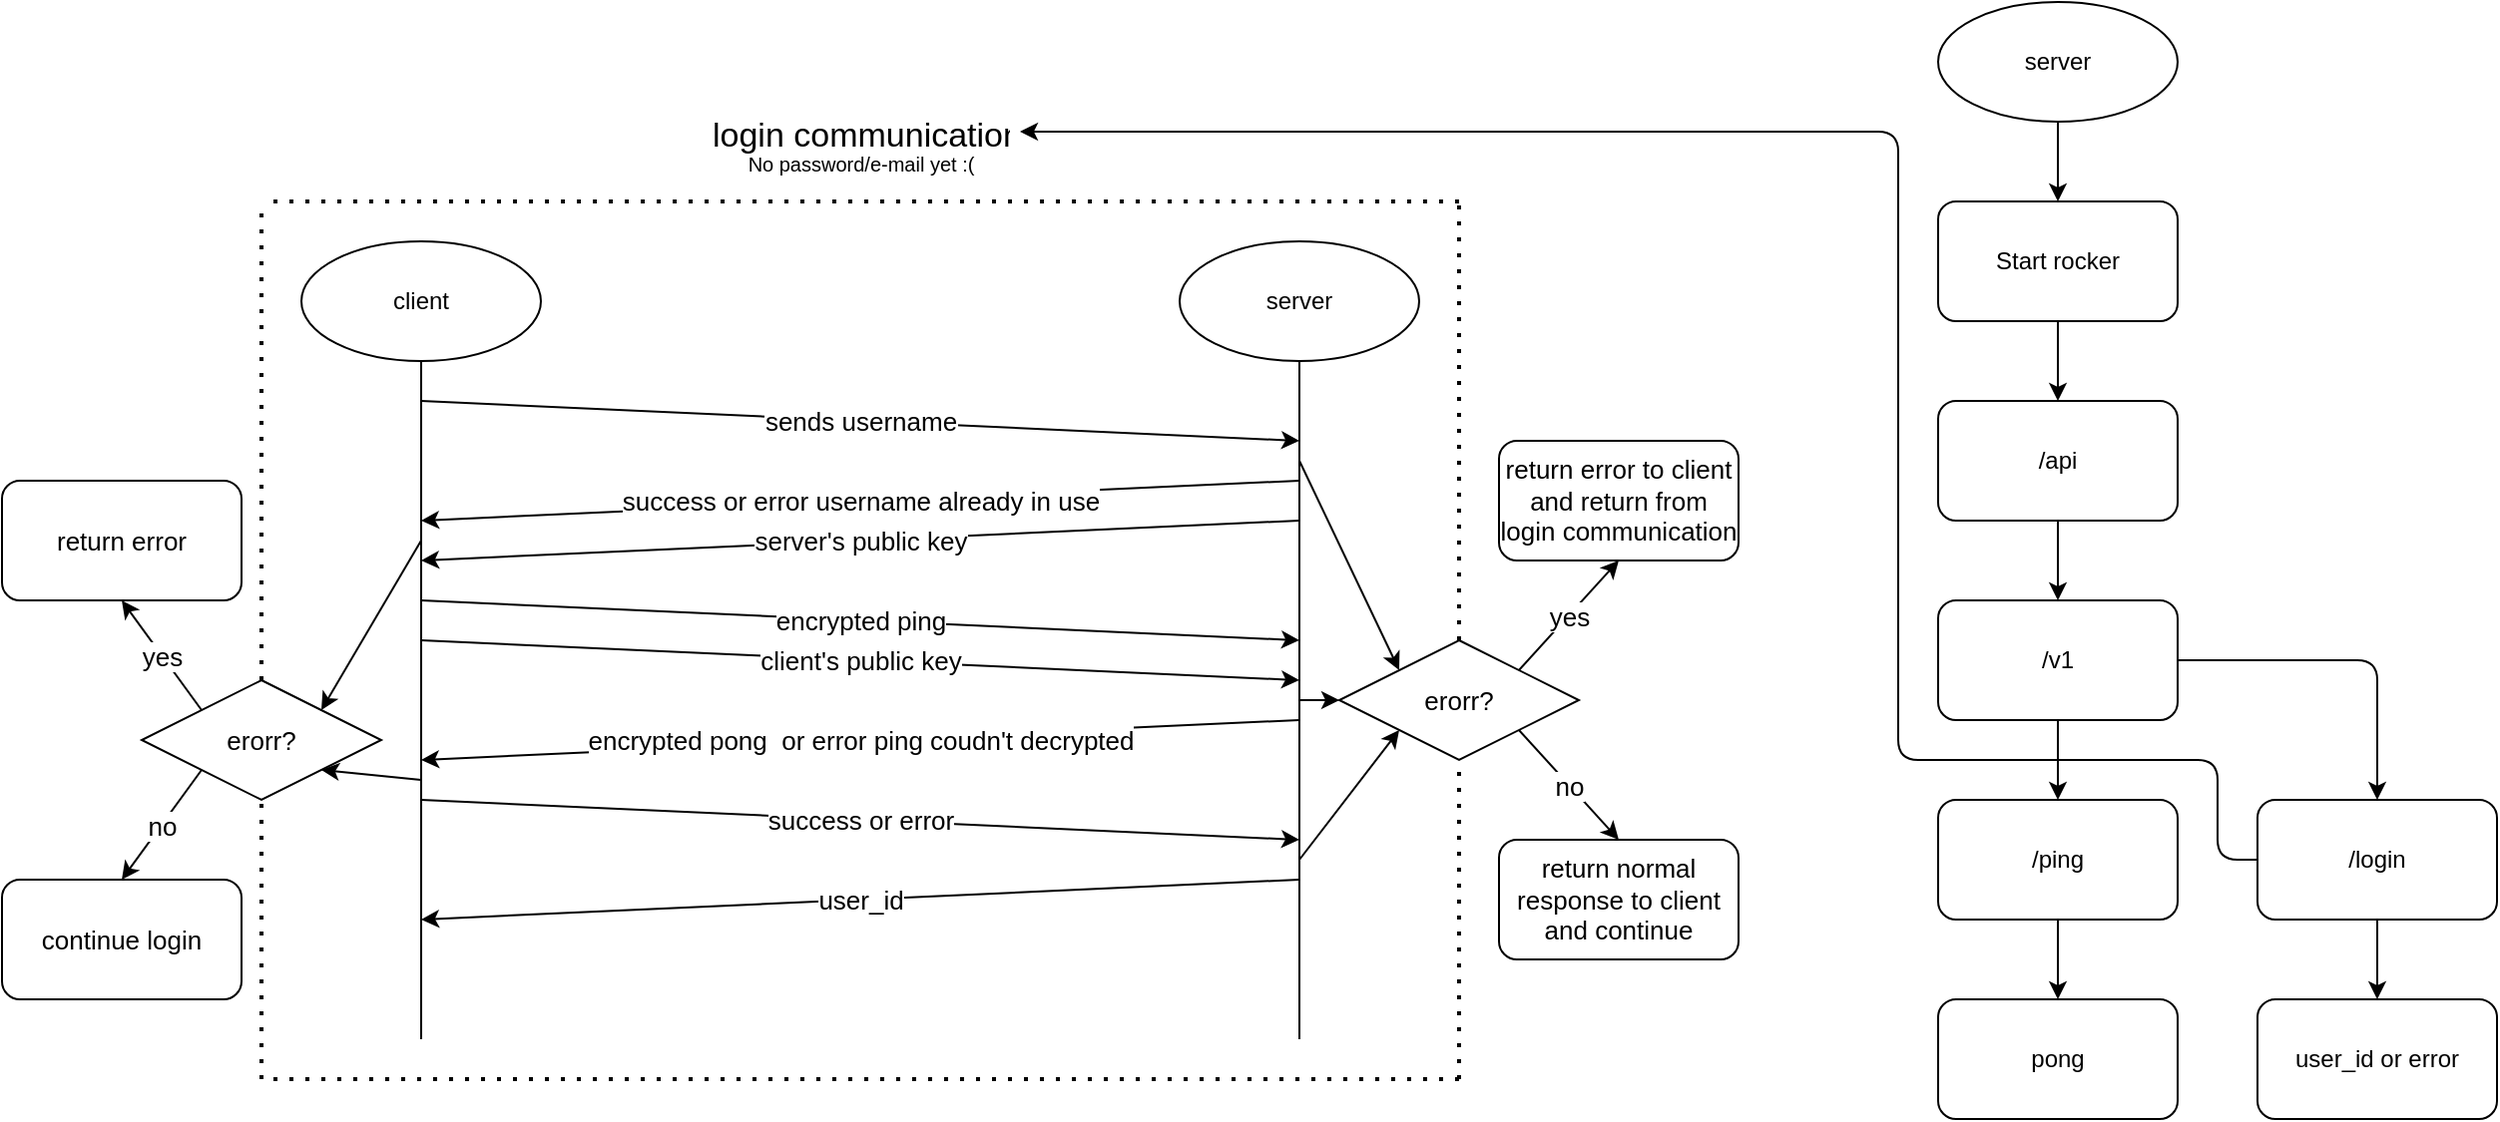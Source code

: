 <mxfile>
    <diagram id="YXGi10wsq4eWNmWisqAm" name="Page-1">
        <mxGraphModel dx="1673" dy="957" grid="1" gridSize="10" guides="1" tooltips="1" connect="1" arrows="1" fold="1" page="1" pageScale="1" pageWidth="2339" pageHeight="3300" background="none" math="0" shadow="0">
            <root>
                <mxCell id="0"/>
                <mxCell id="1" parent="0"/>
                <mxCell id="13" value="" style="endArrow=classic;html=1;entryX=0.5;entryY=0;entryDx=0;entryDy=0;exitX=0.5;exitY=1;exitDx=0;exitDy=0;" parent="1" edge="1">
                    <mxGeometry width="50" height="50" relative="1" as="geometry">
                        <mxPoint x="1070.0" y="100" as="sourcePoint"/>
                        <mxPoint x="1070.0" y="140" as="targetPoint"/>
                    </mxGeometry>
                </mxCell>
                <mxCell id="21" value="server" style="ellipse;whiteSpace=wrap;html=1;" parent="1" vertex="1">
                    <mxGeometry x="1010" y="40" width="120" height="60" as="geometry"/>
                </mxCell>
                <mxCell id="163" value="" style="edgeStyle=none;html=1;" edge="1" parent="1" source="24" target="162">
                    <mxGeometry relative="1" as="geometry"/>
                </mxCell>
                <mxCell id="24" value="Start rocker" style="rounded=1;whiteSpace=wrap;html=1;" parent="1" vertex="1">
                    <mxGeometry x="1010" y="140" width="120" height="60" as="geometry"/>
                </mxCell>
                <mxCell id="48" value="" style="endArrow=none;dashed=1;html=1;dashPattern=1 3;strokeWidth=2;" parent="1" edge="1">
                    <mxGeometry width="50" height="50" relative="1" as="geometry">
                        <mxPoint x="170" y="580" as="sourcePoint"/>
                        <mxPoint x="170" y="140" as="targetPoint"/>
                    </mxGeometry>
                </mxCell>
                <mxCell id="50" value="" style="endArrow=none;dashed=1;html=1;dashPattern=1 3;strokeWidth=2;" parent="1" edge="1">
                    <mxGeometry width="50" height="50" relative="1" as="geometry">
                        <mxPoint x="770" y="140" as="sourcePoint"/>
                        <mxPoint x="170" y="140" as="targetPoint"/>
                    </mxGeometry>
                </mxCell>
                <mxCell id="51" value="" style="endArrow=none;dashed=1;html=1;dashPattern=1 3;strokeWidth=2;startArrow=none;exitX=0.5;exitY=0;exitDx=0;exitDy=0;" parent="1" source="121" edge="1">
                    <mxGeometry width="50" height="50" relative="1" as="geometry">
                        <mxPoint x="770" y="340" as="sourcePoint"/>
                        <mxPoint x="770" y="140" as="targetPoint"/>
                    </mxGeometry>
                </mxCell>
                <mxCell id="52" value="client" style="ellipse;whiteSpace=wrap;html=1;" parent="1" vertex="1">
                    <mxGeometry x="190" y="160" width="120" height="60" as="geometry"/>
                </mxCell>
                <mxCell id="53" value="server" style="ellipse;whiteSpace=wrap;html=1;" parent="1" vertex="1">
                    <mxGeometry x="630" y="160" width="120" height="60" as="geometry"/>
                </mxCell>
                <mxCell id="55" value="" style="endArrow=none;html=1;entryX=0.5;entryY=1;entryDx=0;entryDy=0;" parent="1" target="52" edge="1">
                    <mxGeometry width="50" height="50" relative="1" as="geometry">
                        <mxPoint x="250" y="560" as="sourcePoint"/>
                        <mxPoint x="400" y="400" as="targetPoint"/>
                    </mxGeometry>
                </mxCell>
                <mxCell id="57" value="" style="endArrow=none;html=1;entryX=0.5;entryY=1;entryDx=0;entryDy=0;" parent="1" target="53" edge="1">
                    <mxGeometry width="50" height="50" relative="1" as="geometry">
                        <mxPoint x="690" y="560" as="sourcePoint"/>
                        <mxPoint x="400" y="400" as="targetPoint"/>
                    </mxGeometry>
                </mxCell>
                <mxCell id="63" value="" style="endArrow=classic;html=1;" parent="1" edge="1">
                    <mxGeometry relative="1" as="geometry">
                        <mxPoint x="250" y="240" as="sourcePoint"/>
                        <mxPoint x="690" y="260" as="targetPoint"/>
                    </mxGeometry>
                </mxCell>
                <mxCell id="64" value="&lt;font style=&quot;font-size: 13px&quot;&gt;sends username&lt;/font&gt;" style="edgeLabel;resizable=0;html=1;align=center;verticalAlign=middle;fontSize=12;" parent="63" connectable="0" vertex="1">
                    <mxGeometry relative="1" as="geometry"/>
                </mxCell>
                <mxCell id="65" value="" style="endArrow=classic;html=1;" parent="1" edge="1">
                    <mxGeometry relative="1" as="geometry">
                        <mxPoint x="690" y="280" as="sourcePoint"/>
                        <mxPoint x="250" y="300" as="targetPoint"/>
                    </mxGeometry>
                </mxCell>
                <mxCell id="66" value="&lt;span style=&quot;font-size: 13px&quot;&gt;success or error username already in use&lt;/span&gt;" style="edgeLabel;resizable=0;html=1;align=center;verticalAlign=middle;fontSize=12;" parent="65" connectable="0" vertex="1">
                    <mxGeometry relative="1" as="geometry"/>
                </mxCell>
                <mxCell id="67" value="login communication" style="text;strokeColor=none;fillColor=none;align=left;verticalAlign=middle;spacingLeft=4;spacingRight=4;overflow=hidden;points=[[0,0.5],[1,0.5]];portConstraint=eastwest;rotatable=0;fontSize=17;" parent="1" vertex="1">
                    <mxGeometry x="390" y="90" width="160" height="30" as="geometry"/>
                </mxCell>
                <mxCell id="68" value="&lt;font style=&quot;font-size: 13px&quot;&gt;client's public key&lt;/font&gt;" style="endArrow=classic;html=1;fontSize=12;" parent="1" edge="1">
                    <mxGeometry relative="1" as="geometry">
                        <mxPoint x="250" y="360" as="sourcePoint"/>
                        <mxPoint x="690" y="380" as="targetPoint"/>
                        <Array as="points">
                            <mxPoint x="470" y="370"/>
                        </Array>
                    </mxGeometry>
                </mxCell>
                <mxCell id="73" value="" style="endArrow=classic;html=1;fontSize=12;" parent="1" edge="1">
                    <mxGeometry relative="1" as="geometry">
                        <mxPoint x="250" y="340" as="sourcePoint"/>
                        <mxPoint x="690" y="360" as="targetPoint"/>
                    </mxGeometry>
                </mxCell>
                <mxCell id="74" value="&lt;font style=&quot;font-size: 13px&quot;&gt;encrypted ping&lt;/font&gt;" style="edgeLabel;resizable=0;html=1;align=center;verticalAlign=middle;fontSize=12;" parent="73" connectable="0" vertex="1">
                    <mxGeometry relative="1" as="geometry"/>
                </mxCell>
                <mxCell id="77" value="" style="endArrow=classic;html=1;fontSize=12;" parent="1" edge="1">
                    <mxGeometry relative="1" as="geometry">
                        <mxPoint x="690" y="480" as="sourcePoint"/>
                        <mxPoint x="250" y="500" as="targetPoint"/>
                    </mxGeometry>
                </mxCell>
                <mxCell id="78" value="&lt;font style=&quot;font-size: 13px&quot;&gt;user_id&lt;/font&gt;" style="edgeLabel;resizable=0;html=1;align=center;verticalAlign=middle;fontSize=12;" parent="77" connectable="0" vertex="1">
                    <mxGeometry relative="1" as="geometry"/>
                </mxCell>
                <mxCell id="84" value="" style="endArrow=classic;html=1;fontSize=13;entryX=1;entryY=0.5;entryDx=0;entryDy=0;exitX=0;exitY=0.5;exitDx=0;exitDy=0;" parent="1" target="67" edge="1" source="170">
                    <mxGeometry width="50" height="50" relative="1" as="geometry">
                        <mxPoint x="1150" y="420" as="sourcePoint"/>
                        <mxPoint x="590" y="370" as="targetPoint"/>
                        <Array as="points">
                            <mxPoint x="1150" y="470"/>
                            <mxPoint x="1150" y="420"/>
                            <mxPoint x="990" y="420"/>
                            <mxPoint x="990" y="105"/>
                        </Array>
                    </mxGeometry>
                </mxCell>
                <mxCell id="92" value="" style="endArrow=classic;html=1;fontSize=13;" parent="1" edge="1">
                    <mxGeometry relative="1" as="geometry">
                        <mxPoint x="690" y="400" as="sourcePoint"/>
                        <mxPoint x="250" y="420" as="targetPoint"/>
                    </mxGeometry>
                </mxCell>
                <mxCell id="93" value="encrypted pong&amp;nbsp;&amp;nbsp;or error ping coudn't decrypted" style="edgeLabel;resizable=0;html=1;align=center;verticalAlign=middle;fontSize=13;" parent="92" connectable="0" vertex="1">
                    <mxGeometry relative="1" as="geometry"/>
                </mxCell>
                <mxCell id="94" value="" style="endArrow=classic;html=1;fontSize=13;" parent="1" edge="1">
                    <mxGeometry relative="1" as="geometry">
                        <mxPoint x="690" y="300" as="sourcePoint"/>
                        <mxPoint x="250" y="320" as="targetPoint"/>
                    </mxGeometry>
                </mxCell>
                <mxCell id="95" value="server's public key" style="edgeLabel;resizable=0;html=1;align=center;verticalAlign=middle;fontSize=13;" parent="94" connectable="0" vertex="1">
                    <mxGeometry relative="1" as="geometry"/>
                </mxCell>
                <mxCell id="98" value="erorr?" style="rhombus;whiteSpace=wrap;html=1;fontSize=13;" parent="1" vertex="1">
                    <mxGeometry x="110" y="380" width="120" height="60" as="geometry"/>
                </mxCell>
                <mxCell id="101" value="" style="endArrow=classic;html=1;fontSize=13;exitX=0;exitY=0;exitDx=0;exitDy=0;entryX=0.5;entryY=1;entryDx=0;entryDy=0;" parent="1" source="98" target="108" edge="1">
                    <mxGeometry relative="1" as="geometry">
                        <mxPoint x="-10" y="340" as="sourcePoint"/>
                        <mxPoint x="110" y="320" as="targetPoint"/>
                    </mxGeometry>
                </mxCell>
                <mxCell id="102" value="yes" style="edgeLabel;resizable=0;html=1;align=center;verticalAlign=middle;fontSize=13;" parent="101" connectable="0" vertex="1">
                    <mxGeometry relative="1" as="geometry"/>
                </mxCell>
                <mxCell id="108" value="return error" style="rounded=1;whiteSpace=wrap;html=1;fontSize=13;" parent="1" vertex="1">
                    <mxGeometry x="40" y="280" width="120" height="60" as="geometry"/>
                </mxCell>
                <mxCell id="109" value="continue login" style="rounded=1;whiteSpace=wrap;html=1;fontSize=13;" parent="1" vertex="1">
                    <mxGeometry x="40" y="480" width="120" height="60" as="geometry"/>
                </mxCell>
                <mxCell id="111" value="" style="endArrow=classic;html=1;fontSize=13;exitX=0;exitY=1;exitDx=0;exitDy=0;entryX=0.5;entryY=0;entryDx=0;entryDy=0;" parent="1" source="98" target="109" edge="1">
                    <mxGeometry relative="1" as="geometry">
                        <mxPoint x="-70" y="410" as="sourcePoint"/>
                        <mxPoint x="30" y="410" as="targetPoint"/>
                    </mxGeometry>
                </mxCell>
                <mxCell id="112" value="no" style="edgeLabel;resizable=0;html=1;align=center;verticalAlign=middle;fontSize=13;" parent="111" connectable="0" vertex="1">
                    <mxGeometry relative="1" as="geometry"/>
                </mxCell>
                <mxCell id="120" value="" style="endArrow=none;dashed=1;html=1;dashPattern=1 3;strokeWidth=2;" parent="1" edge="1">
                    <mxGeometry width="50" height="50" relative="1" as="geometry">
                        <mxPoint x="770" y="580" as="sourcePoint"/>
                        <mxPoint x="770" y="400" as="targetPoint"/>
                    </mxGeometry>
                </mxCell>
                <mxCell id="121" value="erorr?" style="rhombus;whiteSpace=wrap;html=1;fontSize=13;" parent="1" vertex="1">
                    <mxGeometry x="710" y="360" width="120" height="60" as="geometry"/>
                </mxCell>
                <mxCell id="122" value="" style="endArrow=classic;html=1;fontSize=13;exitX=1;exitY=0;exitDx=0;exitDy=0;entryX=0.5;entryY=1;entryDx=0;entryDy=0;" parent="1" source="121" target="124" edge="1">
                    <mxGeometry relative="1" as="geometry">
                        <mxPoint x="590" y="300" as="sourcePoint"/>
                        <mxPoint x="710" y="280" as="targetPoint"/>
                    </mxGeometry>
                </mxCell>
                <mxCell id="123" value="yes" style="edgeLabel;resizable=0;html=1;align=center;verticalAlign=middle;fontSize=13;" parent="122" connectable="0" vertex="1">
                    <mxGeometry relative="1" as="geometry"/>
                </mxCell>
                <mxCell id="124" value="return error to client and return from login&amp;nbsp;&lt;span style=&quot;text-align: left&quot;&gt;communication&lt;/span&gt;" style="rounded=1;whiteSpace=wrap;html=1;fontSize=13;" parent="1" vertex="1">
                    <mxGeometry x="790" y="260" width="120" height="60" as="geometry"/>
                </mxCell>
                <mxCell id="125" value="return normal response to client and continue" style="rounded=1;whiteSpace=wrap;html=1;fontSize=13;" parent="1" vertex="1">
                    <mxGeometry x="790" y="460" width="120" height="60" as="geometry"/>
                </mxCell>
                <mxCell id="126" value="" style="endArrow=classic;html=1;fontSize=13;exitX=1;exitY=1;exitDx=0;exitDy=0;entryX=0.5;entryY=0;entryDx=0;entryDy=0;" parent="1" source="121" target="125" edge="1">
                    <mxGeometry relative="1" as="geometry">
                        <mxPoint x="530" y="370" as="sourcePoint"/>
                        <mxPoint x="630" y="370" as="targetPoint"/>
                    </mxGeometry>
                </mxCell>
                <mxCell id="127" value="no" style="edgeLabel;resizable=0;html=1;align=center;verticalAlign=middle;fontSize=13;" parent="126" connectable="0" vertex="1">
                    <mxGeometry relative="1" as="geometry"/>
                </mxCell>
                <mxCell id="128" value="" style="endArrow=classic;html=1;fontSize=13;entryX=0;entryY=0.5;entryDx=0;entryDy=0;" parent="1" target="121" edge="1">
                    <mxGeometry width="50" height="50" relative="1" as="geometry">
                        <mxPoint x="690" y="390" as="sourcePoint"/>
                        <mxPoint x="590" y="310" as="targetPoint"/>
                    </mxGeometry>
                </mxCell>
                <mxCell id="144" value="" style="endArrow=classic;html=1;entryX=1;entryY=0;entryDx=0;entryDy=0;" parent="1" target="98" edge="1">
                    <mxGeometry width="50" height="50" relative="1" as="geometry">
                        <mxPoint x="250" y="310" as="sourcePoint"/>
                        <mxPoint x="220" y="310" as="targetPoint"/>
                    </mxGeometry>
                </mxCell>
                <mxCell id="145" value="" style="endArrow=classic;html=1;fontSize=13;entryX=0;entryY=0;entryDx=0;entryDy=0;" parent="1" target="121" edge="1">
                    <mxGeometry width="50" height="50" relative="1" as="geometry">
                        <mxPoint x="690" y="270" as="sourcePoint"/>
                        <mxPoint x="720" y="380" as="targetPoint"/>
                    </mxGeometry>
                </mxCell>
                <mxCell id="146" value="" style="endArrow=classic;html=1;fontSize=13;" parent="1" edge="1">
                    <mxGeometry relative="1" as="geometry">
                        <mxPoint x="250" y="440" as="sourcePoint"/>
                        <mxPoint x="690" y="460" as="targetPoint"/>
                    </mxGeometry>
                </mxCell>
                <mxCell id="147" value="success or error" style="edgeLabel;resizable=0;html=1;align=center;verticalAlign=middle;fontSize=13;" parent="146" connectable="0" vertex="1">
                    <mxGeometry relative="1" as="geometry">
                        <mxPoint as="offset"/>
                    </mxGeometry>
                </mxCell>
                <mxCell id="148" value="" style="endArrow=classic;html=1;fontSize=13;entryX=0;entryY=1;entryDx=0;entryDy=0;" parent="1" target="121" edge="1">
                    <mxGeometry width="50" height="50" relative="1" as="geometry">
                        <mxPoint x="690" y="470" as="sourcePoint"/>
                        <mxPoint x="750" y="365" as="targetPoint"/>
                        <Array as="points"/>
                    </mxGeometry>
                </mxCell>
                <mxCell id="149" value="" style="endArrow=classic;html=1;entryX=1;entryY=1;entryDx=0;entryDy=0;" parent="1" target="98" edge="1">
                    <mxGeometry width="50" height="50" relative="1" as="geometry">
                        <mxPoint x="250" y="430" as="sourcePoint"/>
                        <mxPoint x="210" y="405" as="targetPoint"/>
                    </mxGeometry>
                </mxCell>
                <mxCell id="150" value="" style="endArrow=none;dashed=1;html=1;dashPattern=1 3;strokeWidth=2;" parent="1" edge="1">
                    <mxGeometry width="50" height="50" relative="1" as="geometry">
                        <mxPoint x="770" y="580" as="sourcePoint"/>
                        <mxPoint x="170" y="580" as="targetPoint"/>
                    </mxGeometry>
                </mxCell>
                <mxCell id="161" value="&lt;font style=&quot;font-size: 10px&quot;&gt;No password/e-mail yet :(&lt;/font&gt;" style="text;html=1;align=center;verticalAlign=middle;resizable=0;points=[];autosize=1;strokeColor=none;fillColor=none;fontSize=13;" parent="1" vertex="1">
                    <mxGeometry x="405" y="110" width="130" height="20" as="geometry"/>
                </mxCell>
                <mxCell id="165" value="" style="edgeStyle=none;html=1;" edge="1" parent="1" source="162" target="164">
                    <mxGeometry relative="1" as="geometry"/>
                </mxCell>
                <mxCell id="162" value="/api" style="rounded=1;whiteSpace=wrap;html=1;" vertex="1" parent="1">
                    <mxGeometry x="1010" y="240" width="120" height="60" as="geometry"/>
                </mxCell>
                <mxCell id="167" value="" style="edgeStyle=none;html=1;" edge="1" parent="1" source="164" target="166">
                    <mxGeometry relative="1" as="geometry"/>
                </mxCell>
                <mxCell id="171" value="" style="edgeStyle=none;html=1;" edge="1" parent="1" source="164" target="170">
                    <mxGeometry relative="1" as="geometry">
                        <Array as="points">
                            <mxPoint x="1230" y="370"/>
                        </Array>
                    </mxGeometry>
                </mxCell>
                <mxCell id="164" value="/v1" style="rounded=1;whiteSpace=wrap;html=1;" vertex="1" parent="1">
                    <mxGeometry x="1010" y="340" width="120" height="60" as="geometry"/>
                </mxCell>
                <mxCell id="169" value="" style="edgeStyle=none;html=1;" edge="1" parent="1" source="166" target="168">
                    <mxGeometry relative="1" as="geometry"/>
                </mxCell>
                <mxCell id="166" value="/ping" style="rounded=1;whiteSpace=wrap;html=1;" vertex="1" parent="1">
                    <mxGeometry x="1010" y="440" width="120" height="60" as="geometry"/>
                </mxCell>
                <mxCell id="168" value="pong" style="rounded=1;whiteSpace=wrap;html=1;" vertex="1" parent="1">
                    <mxGeometry x="1010" y="540" width="120" height="60" as="geometry"/>
                </mxCell>
                <mxCell id="173" value="" style="edgeStyle=none;html=1;" edge="1" parent="1" source="170" target="172">
                    <mxGeometry relative="1" as="geometry"/>
                </mxCell>
                <mxCell id="170" value="/login" style="rounded=1;whiteSpace=wrap;html=1;" vertex="1" parent="1">
                    <mxGeometry x="1170" y="440" width="120" height="60" as="geometry"/>
                </mxCell>
                <mxCell id="172" value="user_id or error" style="rounded=1;whiteSpace=wrap;html=1;" vertex="1" parent="1">
                    <mxGeometry x="1170" y="540" width="120" height="60" as="geometry"/>
                </mxCell>
            </root>
        </mxGraphModel>
    </diagram>
</mxfile>
